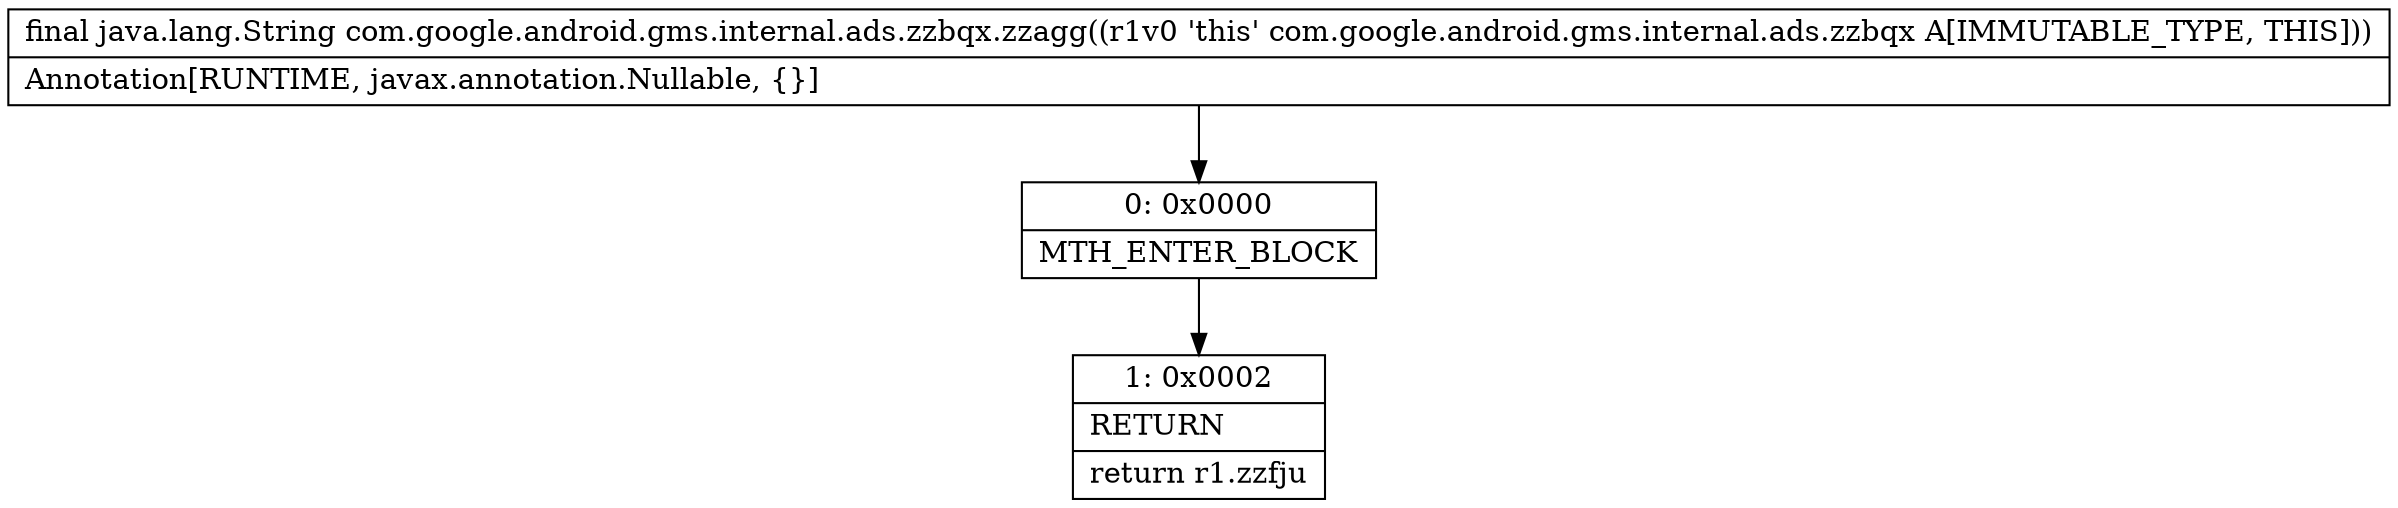 digraph "CFG forcom.google.android.gms.internal.ads.zzbqx.zzagg()Ljava\/lang\/String;" {
Node_0 [shape=record,label="{0\:\ 0x0000|MTH_ENTER_BLOCK\l}"];
Node_1 [shape=record,label="{1\:\ 0x0002|RETURN\l|return r1.zzfju\l}"];
MethodNode[shape=record,label="{final java.lang.String com.google.android.gms.internal.ads.zzbqx.zzagg((r1v0 'this' com.google.android.gms.internal.ads.zzbqx A[IMMUTABLE_TYPE, THIS]))  | Annotation[RUNTIME, javax.annotation.Nullable, \{\}]\l}"];
MethodNode -> Node_0;
Node_0 -> Node_1;
}

